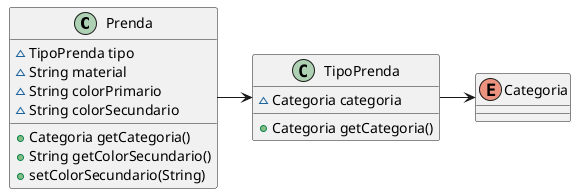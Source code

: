 @startuml
class Prenda {
~ TipoPrenda tipo
~ String material
~ String colorPrimario
~ String colorSecundario
+ Categoria getCategoria()
+ String getColorSecundario()
+ setColorSecundario(String)
}
class TipoPrenda {
~ Categoria categoria
+ Categoria getCategoria()
}
Enum Categoria {
}

Prenda -> TipoPrenda
TipoPrenda -> Categoria
@enduml
